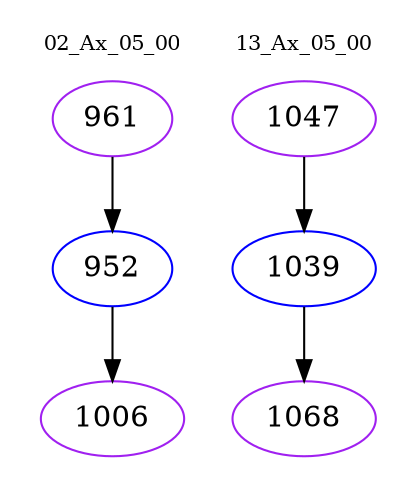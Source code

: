 digraph{
subgraph cluster_0 {
color = white
label = "02_Ax_05_00";
fontsize=10;
T0_961 [label="961", color="purple"]
T0_961 -> T0_952 [color="black"]
T0_952 [label="952", color="blue"]
T0_952 -> T0_1006 [color="black"]
T0_1006 [label="1006", color="purple"]
}
subgraph cluster_1 {
color = white
label = "13_Ax_05_00";
fontsize=10;
T1_1047 [label="1047", color="purple"]
T1_1047 -> T1_1039 [color="black"]
T1_1039 [label="1039", color="blue"]
T1_1039 -> T1_1068 [color="black"]
T1_1068 [label="1068", color="purple"]
}
}
